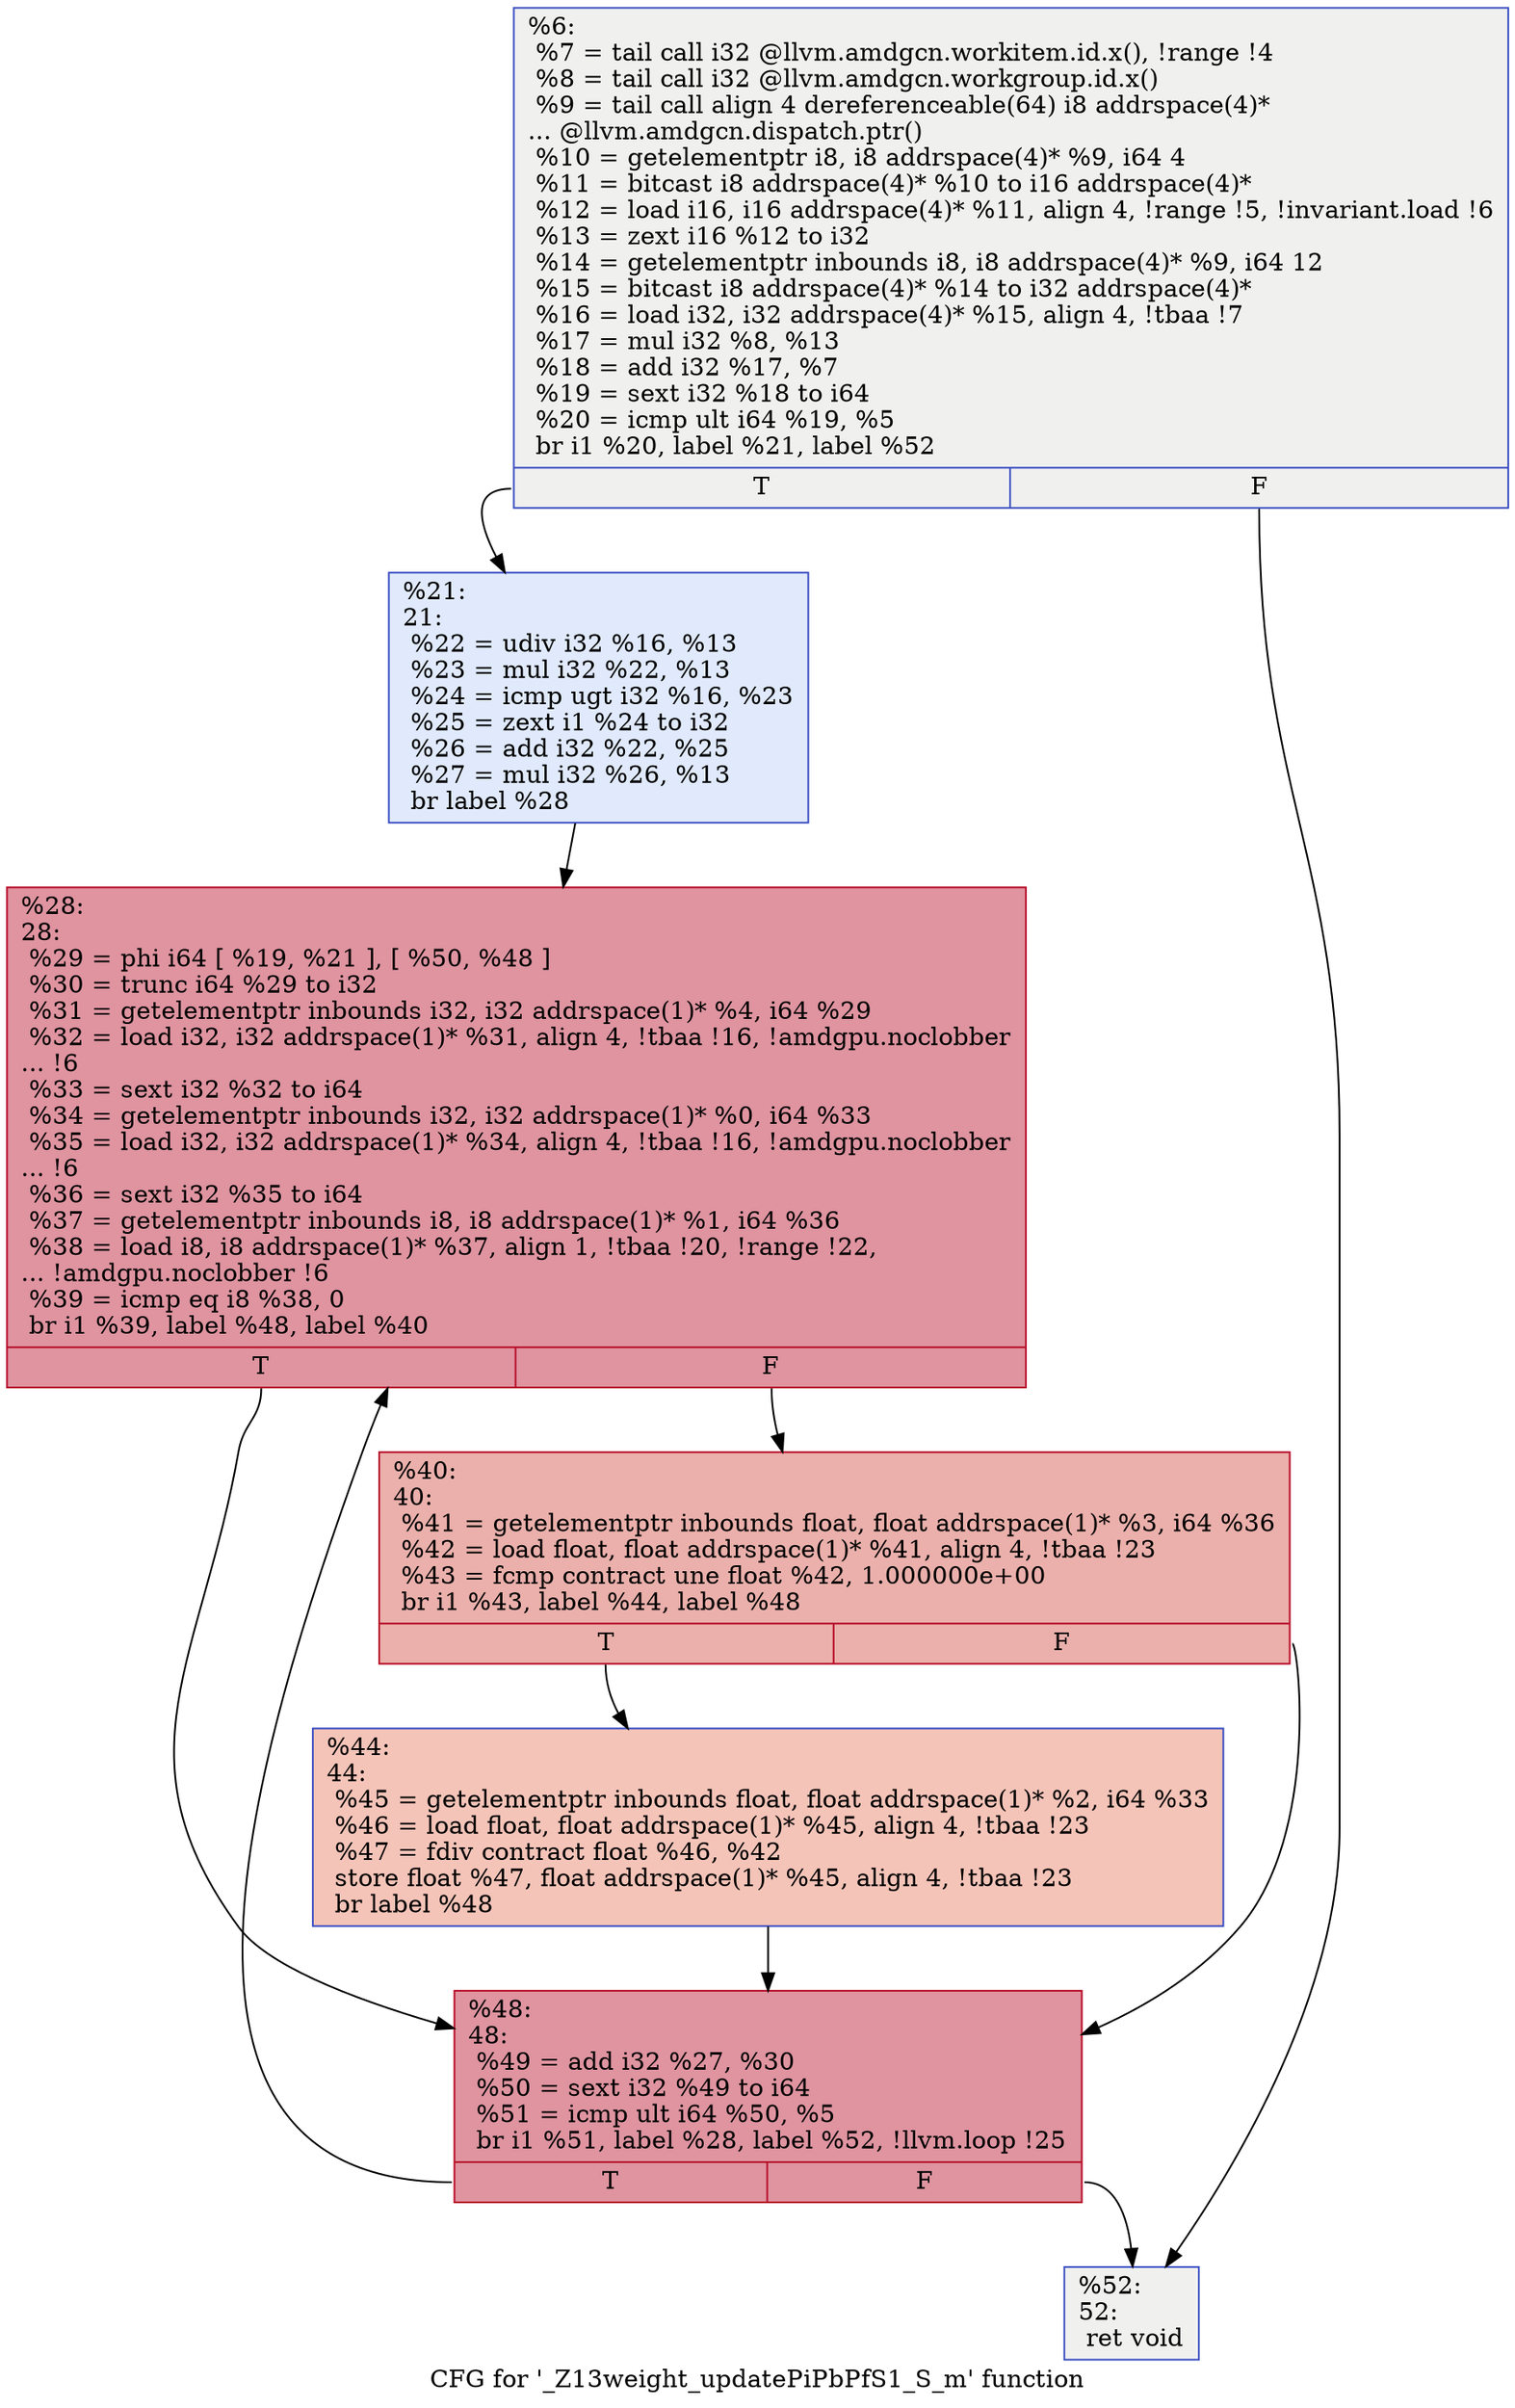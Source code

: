 digraph "CFG for '_Z13weight_updatePiPbPfS1_S_m' function" {
	label="CFG for '_Z13weight_updatePiPbPfS1_S_m' function";

	Node0x4e769d0 [shape=record,color="#3d50c3ff", style=filled, fillcolor="#dedcdb70",label="{%6:\l  %7 = tail call i32 @llvm.amdgcn.workitem.id.x(), !range !4\l  %8 = tail call i32 @llvm.amdgcn.workgroup.id.x()\l  %9 = tail call align 4 dereferenceable(64) i8 addrspace(4)*\l... @llvm.amdgcn.dispatch.ptr()\l  %10 = getelementptr i8, i8 addrspace(4)* %9, i64 4\l  %11 = bitcast i8 addrspace(4)* %10 to i16 addrspace(4)*\l  %12 = load i16, i16 addrspace(4)* %11, align 4, !range !5, !invariant.load !6\l  %13 = zext i16 %12 to i32\l  %14 = getelementptr inbounds i8, i8 addrspace(4)* %9, i64 12\l  %15 = bitcast i8 addrspace(4)* %14 to i32 addrspace(4)*\l  %16 = load i32, i32 addrspace(4)* %15, align 4, !tbaa !7\l  %17 = mul i32 %8, %13\l  %18 = add i32 %17, %7\l  %19 = sext i32 %18 to i64\l  %20 = icmp ult i64 %19, %5\l  br i1 %20, label %21, label %52\l|{<s0>T|<s1>F}}"];
	Node0x4e769d0:s0 -> Node0x4e78c60;
	Node0x4e769d0:s1 -> Node0x4e78cf0;
	Node0x4e78c60 [shape=record,color="#3d50c3ff", style=filled, fillcolor="#b9d0f970",label="{%21:\l21:                                               \l  %22 = udiv i32 %16, %13\l  %23 = mul i32 %22, %13\l  %24 = icmp ugt i32 %16, %23\l  %25 = zext i1 %24 to i32\l  %26 = add i32 %22, %25\l  %27 = mul i32 %26, %13\l  br label %28\l}"];
	Node0x4e78c60 -> Node0x4e79170;
	Node0x4e79170 [shape=record,color="#b70d28ff", style=filled, fillcolor="#b70d2870",label="{%28:\l28:                                               \l  %29 = phi i64 [ %19, %21 ], [ %50, %48 ]\l  %30 = trunc i64 %29 to i32\l  %31 = getelementptr inbounds i32, i32 addrspace(1)* %4, i64 %29\l  %32 = load i32, i32 addrspace(1)* %31, align 4, !tbaa !16, !amdgpu.noclobber\l... !6\l  %33 = sext i32 %32 to i64\l  %34 = getelementptr inbounds i32, i32 addrspace(1)* %0, i64 %33\l  %35 = load i32, i32 addrspace(1)* %34, align 4, !tbaa !16, !amdgpu.noclobber\l... !6\l  %36 = sext i32 %35 to i64\l  %37 = getelementptr inbounds i8, i8 addrspace(1)* %1, i64 %36\l  %38 = load i8, i8 addrspace(1)* %37, align 1, !tbaa !20, !range !22,\l... !amdgpu.noclobber !6\l  %39 = icmp eq i8 %38, 0\l  br i1 %39, label %48, label %40\l|{<s0>T|<s1>F}}"];
	Node0x4e79170:s0 -> Node0x4e79230;
	Node0x4e79170:s1 -> Node0x4e7aad0;
	Node0x4e7aad0 [shape=record,color="#b70d28ff", style=filled, fillcolor="#d24b4070",label="{%40:\l40:                                               \l  %41 = getelementptr inbounds float, float addrspace(1)* %3, i64 %36\l  %42 = load float, float addrspace(1)* %41, align 4, !tbaa !23\l  %43 = fcmp contract une float %42, 1.000000e+00\l  br i1 %43, label %44, label %48\l|{<s0>T|<s1>F}}"];
	Node0x4e7aad0:s0 -> Node0x4e7b8f0;
	Node0x4e7aad0:s1 -> Node0x4e79230;
	Node0x4e7b8f0 [shape=record,color="#3d50c3ff", style=filled, fillcolor="#e97a5f70",label="{%44:\l44:                                               \l  %45 = getelementptr inbounds float, float addrspace(1)* %2, i64 %33\l  %46 = load float, float addrspace(1)* %45, align 4, !tbaa !23\l  %47 = fdiv contract float %46, %42\l  store float %47, float addrspace(1)* %45, align 4, !tbaa !23\l  br label %48\l}"];
	Node0x4e7b8f0 -> Node0x4e79230;
	Node0x4e79230 [shape=record,color="#b70d28ff", style=filled, fillcolor="#b70d2870",label="{%48:\l48:                                               \l  %49 = add i32 %27, %30\l  %50 = sext i32 %49 to i64\l  %51 = icmp ult i64 %50, %5\l  br i1 %51, label %28, label %52, !llvm.loop !25\l|{<s0>T|<s1>F}}"];
	Node0x4e79230:s0 -> Node0x4e79170;
	Node0x4e79230:s1 -> Node0x4e78cf0;
	Node0x4e78cf0 [shape=record,color="#3d50c3ff", style=filled, fillcolor="#dedcdb70",label="{%52:\l52:                                               \l  ret void\l}"];
}
